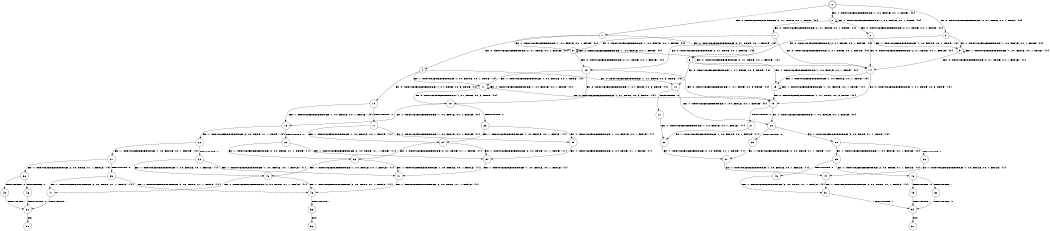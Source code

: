 digraph BCG {
size = "7, 10.5";
center = TRUE;
node [shape = circle];
0 [peripheries = 2];
0 -> 1 [label = "EX !0 !ATOMIC_EXCH_BRANCH (2, +1, TRUE, +0, 1, TRUE) !{0}"];
0 -> 2 [label = "EX !1 !ATOMIC_EXCH_BRANCH (1, +0, FALSE, +0, 1, TRUE) !{0}"];
0 -> 3 [label = "EX !0 !ATOMIC_EXCH_BRANCH (2, +1, TRUE, +0, 1, TRUE) !{0}"];
1 -> 4 [label = "EX !0 !ATOMIC_EXCH_BRANCH (2, +1, TRUE, +0, 1, FALSE) !{0}"];
1 -> 5 [label = "EX !1 !ATOMIC_EXCH_BRANCH (1, +0, FALSE, +0, 1, TRUE) !{0}"];
1 -> 6 [label = "EX !0 !ATOMIC_EXCH_BRANCH (2, +1, TRUE, +0, 1, FALSE) !{0}"];
2 -> 2 [label = "EX !1 !ATOMIC_EXCH_BRANCH (1, +0, FALSE, +0, 1, TRUE) !{0}"];
2 -> 7 [label = "EX !0 !ATOMIC_EXCH_BRANCH (2, +1, TRUE, +0, 1, TRUE) !{0}"];
2 -> 8 [label = "EX !0 !ATOMIC_EXCH_BRANCH (2, +1, TRUE, +0, 1, TRUE) !{0}"];
3 -> 9 [label = "EX !1 !ATOMIC_EXCH_BRANCH (1, +0, FALSE, +0, 1, TRUE) !{0}"];
3 -> 6 [label = "EX !0 !ATOMIC_EXCH_BRANCH (2, +1, TRUE, +0, 1, FALSE) !{0}"];
4 -> 10 [label = "EX !0 !ATOMIC_EXCH_BRANCH (1, +1, TRUE, +0, 3, TRUE) !{0}"];
4 -> 11 [label = "EX !1 !ATOMIC_EXCH_BRANCH (1, +0, FALSE, +0, 1, TRUE) !{0}"];
4 -> 12 [label = "EX !0 !ATOMIC_EXCH_BRANCH (1, +1, TRUE, +0, 3, TRUE) !{0}"];
5 -> 13 [label = "EX !0 !ATOMIC_EXCH_BRANCH (2, +1, TRUE, +0, 1, FALSE) !{0}"];
5 -> 5 [label = "EX !1 !ATOMIC_EXCH_BRANCH (1, +0, FALSE, +0, 1, TRUE) !{0}"];
5 -> 14 [label = "EX !0 !ATOMIC_EXCH_BRANCH (2, +1, TRUE, +0, 1, FALSE) !{0}"];
6 -> 15 [label = "EX !1 !ATOMIC_EXCH_BRANCH (1, +0, FALSE, +0, 1, TRUE) !{0}"];
6 -> 12 [label = "EX !0 !ATOMIC_EXCH_BRANCH (1, +1, TRUE, +0, 3, TRUE) !{0}"];
7 -> 13 [label = "EX !0 !ATOMIC_EXCH_BRANCH (2, +1, TRUE, +0, 1, FALSE) !{0}"];
7 -> 5 [label = "EX !1 !ATOMIC_EXCH_BRANCH (1, +0, FALSE, +0, 1, TRUE) !{0}"];
7 -> 14 [label = "EX !0 !ATOMIC_EXCH_BRANCH (2, +1, TRUE, +0, 1, FALSE) !{0}"];
8 -> 9 [label = "EX !1 !ATOMIC_EXCH_BRANCH (1, +0, FALSE, +0, 1, TRUE) !{0}"];
8 -> 14 [label = "EX !0 !ATOMIC_EXCH_BRANCH (2, +1, TRUE, +0, 1, FALSE) !{0}"];
9 -> 9 [label = "EX !1 !ATOMIC_EXCH_BRANCH (1, +0, FALSE, +0, 1, TRUE) !{0}"];
9 -> 14 [label = "EX !0 !ATOMIC_EXCH_BRANCH (2, +1, TRUE, +0, 1, FALSE) !{0}"];
10 -> 16 [label = "EX !1 !ATOMIC_EXCH_BRANCH (1, +0, FALSE, +0, 1, FALSE) !{0}"];
10 -> 17 [label = "TERMINATE !0"];
11 -> 18 [label = "EX !0 !ATOMIC_EXCH_BRANCH (1, +1, TRUE, +0, 3, TRUE) !{0}"];
11 -> 11 [label = "EX !1 !ATOMIC_EXCH_BRANCH (1, +0, FALSE, +0, 1, TRUE) !{0}"];
11 -> 19 [label = "EX !0 !ATOMIC_EXCH_BRANCH (1, +1, TRUE, +0, 3, TRUE) !{0}"];
12 -> 20 [label = "EX !1 !ATOMIC_EXCH_BRANCH (1, +0, FALSE, +0, 1, FALSE) !{0}"];
12 -> 21 [label = "TERMINATE !0"];
13 -> 18 [label = "EX !0 !ATOMIC_EXCH_BRANCH (1, +1, TRUE, +0, 3, TRUE) !{0}"];
13 -> 11 [label = "EX !1 !ATOMIC_EXCH_BRANCH (1, +0, FALSE, +0, 1, TRUE) !{0}"];
13 -> 19 [label = "EX !0 !ATOMIC_EXCH_BRANCH (1, +1, TRUE, +0, 3, TRUE) !{0}"];
14 -> 15 [label = "EX !1 !ATOMIC_EXCH_BRANCH (1, +0, FALSE, +0, 1, TRUE) !{0}"];
14 -> 19 [label = "EX !0 !ATOMIC_EXCH_BRANCH (1, +1, TRUE, +0, 3, TRUE) !{0}"];
15 -> 15 [label = "EX !1 !ATOMIC_EXCH_BRANCH (1, +0, FALSE, +0, 1, TRUE) !{0}"];
15 -> 19 [label = "EX !0 !ATOMIC_EXCH_BRANCH (1, +1, TRUE, +0, 3, TRUE) !{0}"];
16 -> 22 [label = "EX !1 !ATOMIC_EXCH_BRANCH (2, +0, TRUE, +1, 1, TRUE) !{0}"];
16 -> 23 [label = "TERMINATE !0"];
17 -> 24 [label = "EX !1 !ATOMIC_EXCH_BRANCH (1, +0, FALSE, +0, 1, FALSE) !{1}"];
17 -> 25 [label = "EX !1 !ATOMIC_EXCH_BRANCH (1, +0, FALSE, +0, 1, FALSE) !{1}"];
18 -> 16 [label = "EX !1 !ATOMIC_EXCH_BRANCH (1, +0, FALSE, +0, 1, FALSE) !{0}"];
18 -> 26 [label = "TERMINATE !0"];
19 -> 20 [label = "EX !1 !ATOMIC_EXCH_BRANCH (1, +0, FALSE, +0, 1, FALSE) !{0}"];
19 -> 27 [label = "TERMINATE !0"];
20 -> 28 [label = "EX !1 !ATOMIC_EXCH_BRANCH (2, +0, TRUE, +1, 1, TRUE) !{0}"];
20 -> 29 [label = "TERMINATE !0"];
21 -> 30 [label = "EX !1 !ATOMIC_EXCH_BRANCH (1, +0, FALSE, +0, 1, FALSE) !{1}"];
22 -> 31 [label = "EX !1 !ATOMIC_EXCH_BRANCH (1, +0, FALSE, +0, 1, FALSE) !{0}"];
22 -> 32 [label = "TERMINATE !0"];
23 -> 33 [label = "EX !1 !ATOMIC_EXCH_BRANCH (2, +0, TRUE, +1, 1, TRUE) !{1}"];
23 -> 34 [label = "EX !1 !ATOMIC_EXCH_BRANCH (2, +0, TRUE, +1, 1, TRUE) !{1}"];
24 -> 33 [label = "EX !1 !ATOMIC_EXCH_BRANCH (2, +0, TRUE, +1, 1, TRUE) !{1}"];
24 -> 34 [label = "EX !1 !ATOMIC_EXCH_BRANCH (2, +0, TRUE, +1, 1, TRUE) !{1}"];
25 -> 34 [label = "EX !1 !ATOMIC_EXCH_BRANCH (2, +0, TRUE, +1, 1, TRUE) !{1}"];
26 -> 24 [label = "EX !1 !ATOMIC_EXCH_BRANCH (1, +0, FALSE, +0, 1, FALSE) !{1}"];
26 -> 25 [label = "EX !1 !ATOMIC_EXCH_BRANCH (1, +0, FALSE, +0, 1, FALSE) !{1}"];
27 -> 30 [label = "EX !1 !ATOMIC_EXCH_BRANCH (1, +0, FALSE, +0, 1, FALSE) !{1}"];
28 -> 35 [label = "EX !1 !ATOMIC_EXCH_BRANCH (1, +0, FALSE, +0, 1, FALSE) !{0}"];
28 -> 36 [label = "TERMINATE !0"];
29 -> 37 [label = "EX !1 !ATOMIC_EXCH_BRANCH (2, +0, TRUE, +1, 1, TRUE) !{1}"];
30 -> 37 [label = "EX !1 !ATOMIC_EXCH_BRANCH (2, +0, TRUE, +1, 1, TRUE) !{1}"];
31 -> 38 [label = "EX !1 !ATOMIC_EXCH_BRANCH (2, +0, TRUE, +1, 1, FALSE) !{0}"];
31 -> 39 [label = "TERMINATE !0"];
32 -> 40 [label = "EX !1 !ATOMIC_EXCH_BRANCH (1, +0, FALSE, +0, 1, FALSE) !{1}"];
32 -> 41 [label = "EX !1 !ATOMIC_EXCH_BRANCH (1, +0, FALSE, +0, 1, FALSE) !{1}"];
33 -> 40 [label = "EX !1 !ATOMIC_EXCH_BRANCH (1, +0, FALSE, +0, 1, FALSE) !{1}"];
33 -> 41 [label = "EX !1 !ATOMIC_EXCH_BRANCH (1, +0, FALSE, +0, 1, FALSE) !{1}"];
34 -> 41 [label = "EX !1 !ATOMIC_EXCH_BRANCH (1, +0, FALSE, +0, 1, FALSE) !{1}"];
35 -> 42 [label = "EX !1 !ATOMIC_EXCH_BRANCH (2, +0, TRUE, +1, 1, FALSE) !{0}"];
35 -> 43 [label = "TERMINATE !0"];
36 -> 44 [label = "EX !1 !ATOMIC_EXCH_BRANCH (1, +0, FALSE, +0, 1, FALSE) !{1}"];
37 -> 44 [label = "EX !1 !ATOMIC_EXCH_BRANCH (1, +0, FALSE, +0, 1, FALSE) !{1}"];
38 -> 45 [label = "TERMINATE !0"];
38 -> 46 [label = "TERMINATE !1"];
39 -> 47 [label = "EX !1 !ATOMIC_EXCH_BRANCH (2, +0, TRUE, +1, 1, FALSE) !{1}"];
39 -> 48 [label = "EX !1 !ATOMIC_EXCH_BRANCH (2, +0, TRUE, +1, 1, FALSE) !{1}"];
40 -> 47 [label = "EX !1 !ATOMIC_EXCH_BRANCH (2, +0, TRUE, +1, 1, FALSE) !{1}"];
40 -> 48 [label = "EX !1 !ATOMIC_EXCH_BRANCH (2, +0, TRUE, +1, 1, FALSE) !{1}"];
41 -> 48 [label = "EX !1 !ATOMIC_EXCH_BRANCH (2, +0, TRUE, +1, 1, FALSE) !{1}"];
42 -> 49 [label = "TERMINATE !0"];
42 -> 50 [label = "TERMINATE !1"];
43 -> 51 [label = "EX !1 !ATOMIC_EXCH_BRANCH (2, +0, TRUE, +1, 1, FALSE) !{1}"];
44 -> 51 [label = "EX !1 !ATOMIC_EXCH_BRANCH (2, +0, TRUE, +1, 1, FALSE) !{1}"];
45 -> 52 [label = "TERMINATE !1"];
46 -> 52 [label = "TERMINATE !0"];
47 -> 52 [label = "TERMINATE !1"];
48 -> 53 [label = "TERMINATE !1"];
49 -> 54 [label = "TERMINATE !1"];
50 -> 54 [label = "TERMINATE !0"];
51 -> 54 [label = "TERMINATE !1"];
52 -> 55 [label = "exit"];
53 -> 56 [label = "exit"];
54 -> 57 [label = "exit"];
}

